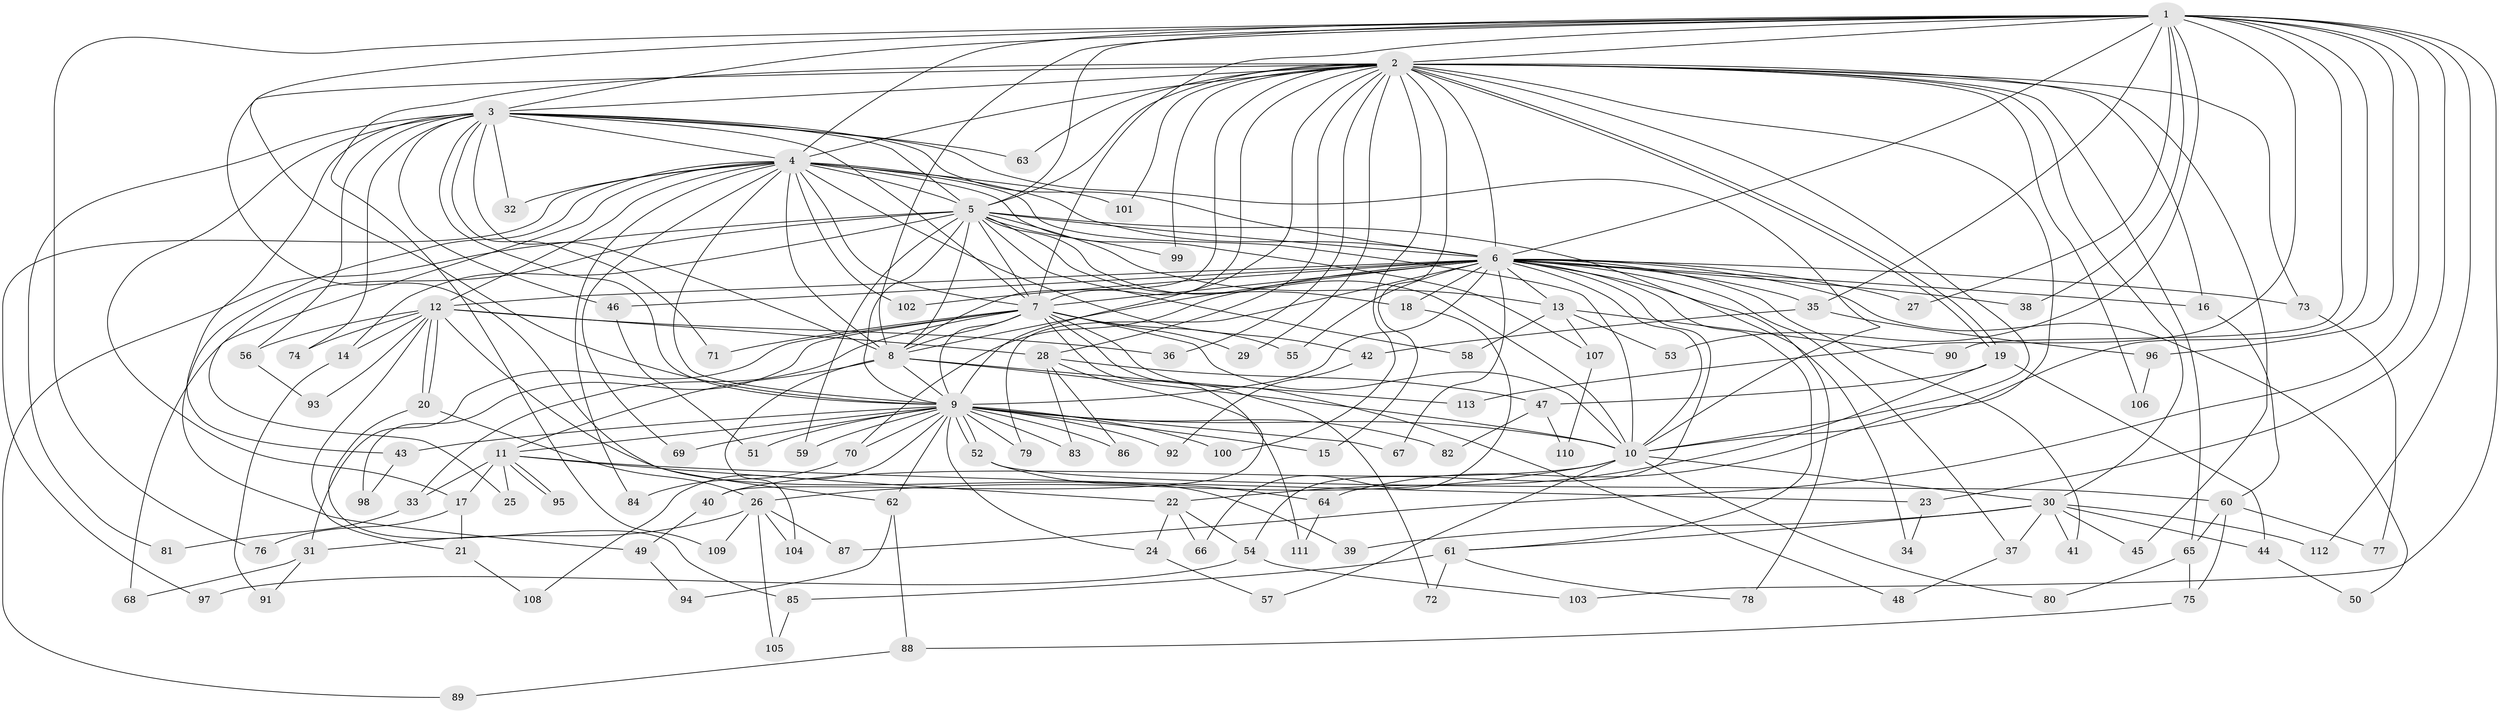 // Generated by graph-tools (version 1.1) at 2025/01/03/09/25 03:01:37]
// undirected, 113 vertices, 251 edges
graph export_dot {
graph [start="1"]
  node [color=gray90,style=filled];
  1;
  2;
  3;
  4;
  5;
  6;
  7;
  8;
  9;
  10;
  11;
  12;
  13;
  14;
  15;
  16;
  17;
  18;
  19;
  20;
  21;
  22;
  23;
  24;
  25;
  26;
  27;
  28;
  29;
  30;
  31;
  32;
  33;
  34;
  35;
  36;
  37;
  38;
  39;
  40;
  41;
  42;
  43;
  44;
  45;
  46;
  47;
  48;
  49;
  50;
  51;
  52;
  53;
  54;
  55;
  56;
  57;
  58;
  59;
  60;
  61;
  62;
  63;
  64;
  65;
  66;
  67;
  68;
  69;
  70;
  71;
  72;
  73;
  74;
  75;
  76;
  77;
  78;
  79;
  80;
  81;
  82;
  83;
  84;
  85;
  86;
  87;
  88;
  89;
  90;
  91;
  92;
  93;
  94;
  95;
  96;
  97;
  98;
  99;
  100;
  101;
  102;
  103;
  104;
  105;
  106;
  107;
  108;
  109;
  110;
  111;
  112;
  113;
  1 -- 2;
  1 -- 3;
  1 -- 4;
  1 -- 5;
  1 -- 6;
  1 -- 7;
  1 -- 8;
  1 -- 9;
  1 -- 10;
  1 -- 23;
  1 -- 27;
  1 -- 35;
  1 -- 38;
  1 -- 53;
  1 -- 76;
  1 -- 87;
  1 -- 90;
  1 -- 96;
  1 -- 103;
  1 -- 112;
  1 -- 113;
  2 -- 3;
  2 -- 4;
  2 -- 5;
  2 -- 6;
  2 -- 7;
  2 -- 8;
  2 -- 9;
  2 -- 10;
  2 -- 15;
  2 -- 16;
  2 -- 19;
  2 -- 19;
  2 -- 28;
  2 -- 29;
  2 -- 30;
  2 -- 36;
  2 -- 45;
  2 -- 62;
  2 -- 63;
  2 -- 64;
  2 -- 65;
  2 -- 73;
  2 -- 99;
  2 -- 100;
  2 -- 101;
  2 -- 106;
  2 -- 109;
  3 -- 4;
  3 -- 5;
  3 -- 6;
  3 -- 7;
  3 -- 8;
  3 -- 9;
  3 -- 10;
  3 -- 17;
  3 -- 32;
  3 -- 43;
  3 -- 46;
  3 -- 56;
  3 -- 63;
  3 -- 71;
  3 -- 74;
  3 -- 81;
  4 -- 5;
  4 -- 6;
  4 -- 7;
  4 -- 8;
  4 -- 9;
  4 -- 10;
  4 -- 12;
  4 -- 25;
  4 -- 32;
  4 -- 42;
  4 -- 49;
  4 -- 69;
  4 -- 84;
  4 -- 97;
  4 -- 101;
  4 -- 102;
  4 -- 107;
  5 -- 6;
  5 -- 7;
  5 -- 8;
  5 -- 9;
  5 -- 10;
  5 -- 13;
  5 -- 14;
  5 -- 18;
  5 -- 58;
  5 -- 59;
  5 -- 68;
  5 -- 78;
  5 -- 89;
  5 -- 99;
  6 -- 7;
  6 -- 8;
  6 -- 9;
  6 -- 10;
  6 -- 12;
  6 -- 13;
  6 -- 16;
  6 -- 18;
  6 -- 27;
  6 -- 34;
  6 -- 35;
  6 -- 37;
  6 -- 38;
  6 -- 41;
  6 -- 46;
  6 -- 50;
  6 -- 54;
  6 -- 55;
  6 -- 61;
  6 -- 67;
  6 -- 70;
  6 -- 73;
  6 -- 79;
  6 -- 102;
  7 -- 8;
  7 -- 9;
  7 -- 10;
  7 -- 29;
  7 -- 31;
  7 -- 33;
  7 -- 48;
  7 -- 55;
  7 -- 71;
  7 -- 72;
  7 -- 98;
  7 -- 111;
  8 -- 9;
  8 -- 10;
  8 -- 11;
  8 -- 104;
  8 -- 113;
  9 -- 10;
  9 -- 11;
  9 -- 15;
  9 -- 24;
  9 -- 43;
  9 -- 51;
  9 -- 52;
  9 -- 52;
  9 -- 59;
  9 -- 62;
  9 -- 67;
  9 -- 69;
  9 -- 70;
  9 -- 79;
  9 -- 82;
  9 -- 83;
  9 -- 86;
  9 -- 92;
  9 -- 100;
  9 -- 108;
  10 -- 26;
  10 -- 30;
  10 -- 40;
  10 -- 57;
  10 -- 80;
  11 -- 17;
  11 -- 22;
  11 -- 23;
  11 -- 25;
  11 -- 33;
  11 -- 95;
  11 -- 95;
  12 -- 14;
  12 -- 20;
  12 -- 20;
  12 -- 21;
  12 -- 28;
  12 -- 36;
  12 -- 39;
  12 -- 56;
  12 -- 74;
  12 -- 93;
  13 -- 53;
  13 -- 58;
  13 -- 90;
  13 -- 107;
  14 -- 91;
  16 -- 60;
  17 -- 21;
  17 -- 76;
  18 -- 66;
  19 -- 22;
  19 -- 44;
  19 -- 47;
  20 -- 26;
  20 -- 85;
  21 -- 108;
  22 -- 24;
  22 -- 54;
  22 -- 66;
  23 -- 34;
  24 -- 57;
  26 -- 31;
  26 -- 87;
  26 -- 104;
  26 -- 105;
  26 -- 109;
  28 -- 40;
  28 -- 47;
  28 -- 83;
  28 -- 86;
  30 -- 37;
  30 -- 39;
  30 -- 41;
  30 -- 44;
  30 -- 45;
  30 -- 61;
  30 -- 112;
  31 -- 68;
  31 -- 91;
  33 -- 81;
  35 -- 42;
  35 -- 96;
  37 -- 48;
  40 -- 49;
  42 -- 92;
  43 -- 98;
  44 -- 50;
  46 -- 51;
  47 -- 82;
  47 -- 110;
  49 -- 94;
  52 -- 60;
  52 -- 64;
  54 -- 97;
  54 -- 103;
  56 -- 93;
  60 -- 65;
  60 -- 75;
  60 -- 77;
  61 -- 72;
  61 -- 78;
  61 -- 85;
  62 -- 88;
  62 -- 94;
  64 -- 111;
  65 -- 75;
  65 -- 80;
  70 -- 84;
  73 -- 77;
  75 -- 88;
  85 -- 105;
  88 -- 89;
  96 -- 106;
  107 -- 110;
}
